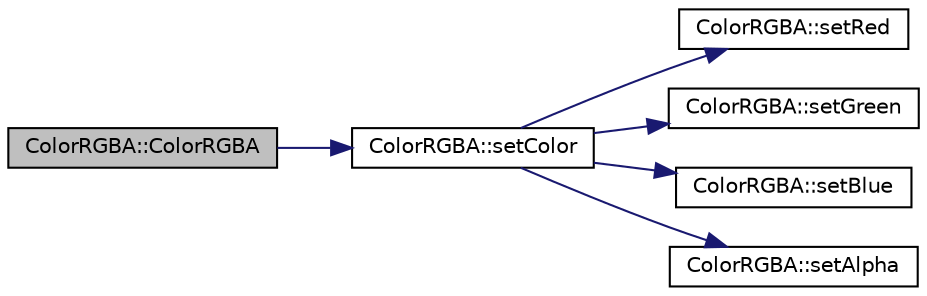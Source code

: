 digraph "ColorRGBA::ColorRGBA"
{
  edge [fontname="Helvetica",fontsize="10",labelfontname="Helvetica",labelfontsize="10"];
  node [fontname="Helvetica",fontsize="10",shape=record];
  rankdir="LR";
  Node1 [label="ColorRGBA::ColorRGBA",height=0.2,width=0.4,color="black", fillcolor="grey75", style="filled", fontcolor="black"];
  Node1 -> Node2 [color="midnightblue",fontsize="10",style="solid"];
  Node2 [label="ColorRGBA::setColor",height=0.2,width=0.4,color="black", fillcolor="white", style="filled",URL="$class_color_r_g_b_a.html#a76f2f4e38f975f9389390180ffd33c75"];
  Node2 -> Node3 [color="midnightblue",fontsize="10",style="solid"];
  Node3 [label="ColorRGBA::setRed",height=0.2,width=0.4,color="black", fillcolor="white", style="filled",URL="$class_color_r_g_b_a.html#aa89321867bc54276a32a075df7bfc941"];
  Node2 -> Node4 [color="midnightblue",fontsize="10",style="solid"];
  Node4 [label="ColorRGBA::setGreen",height=0.2,width=0.4,color="black", fillcolor="white", style="filled",URL="$class_color_r_g_b_a.html#a246a8741af2a6877fc2cf3b2d7558f07"];
  Node2 -> Node5 [color="midnightblue",fontsize="10",style="solid"];
  Node5 [label="ColorRGBA::setBlue",height=0.2,width=0.4,color="black", fillcolor="white", style="filled",URL="$class_color_r_g_b_a.html#a23fbd326b3a65240afdad9de28253627"];
  Node2 -> Node6 [color="midnightblue",fontsize="10",style="solid"];
  Node6 [label="ColorRGBA::setAlpha",height=0.2,width=0.4,color="black", fillcolor="white", style="filled",URL="$class_color_r_g_b_a.html#a45c53cfb2b2d1098caeaefa03e56aa2e"];
}

